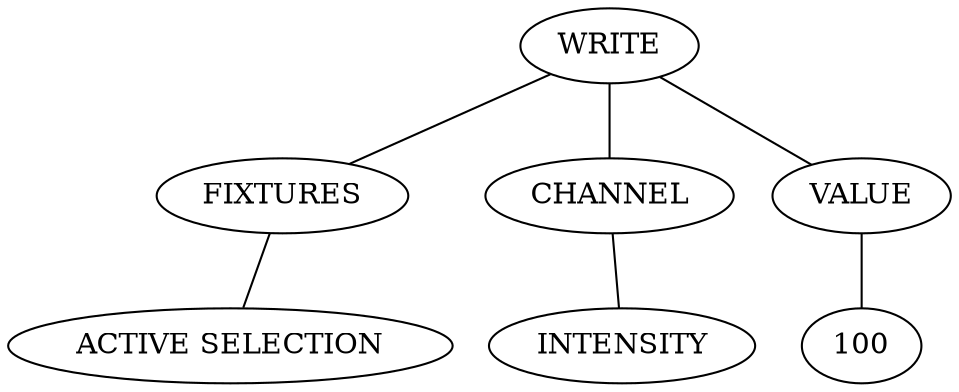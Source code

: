 // @ Full
strict graph {
    WRITE -- FIXTURES
    FIXTURES -- "ACTIVE SELECTION"
    WRITE -- CHANNEL
    CHANNEL -- INTENSITY
    WRITE -- VALUE
    VALUE -- 100
}
